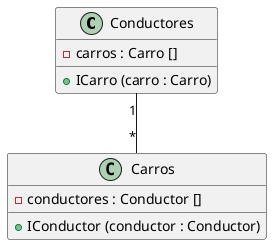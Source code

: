 @startuml Asociación

class Conductores{
    -carros : Carro []
    +ICarro (carro : Carro)
}

class Carros{
    -conductores : Conductor []
    +IConductor (conductor : Conductor)
}

Conductores "1" -- "*" Carros

@enduml